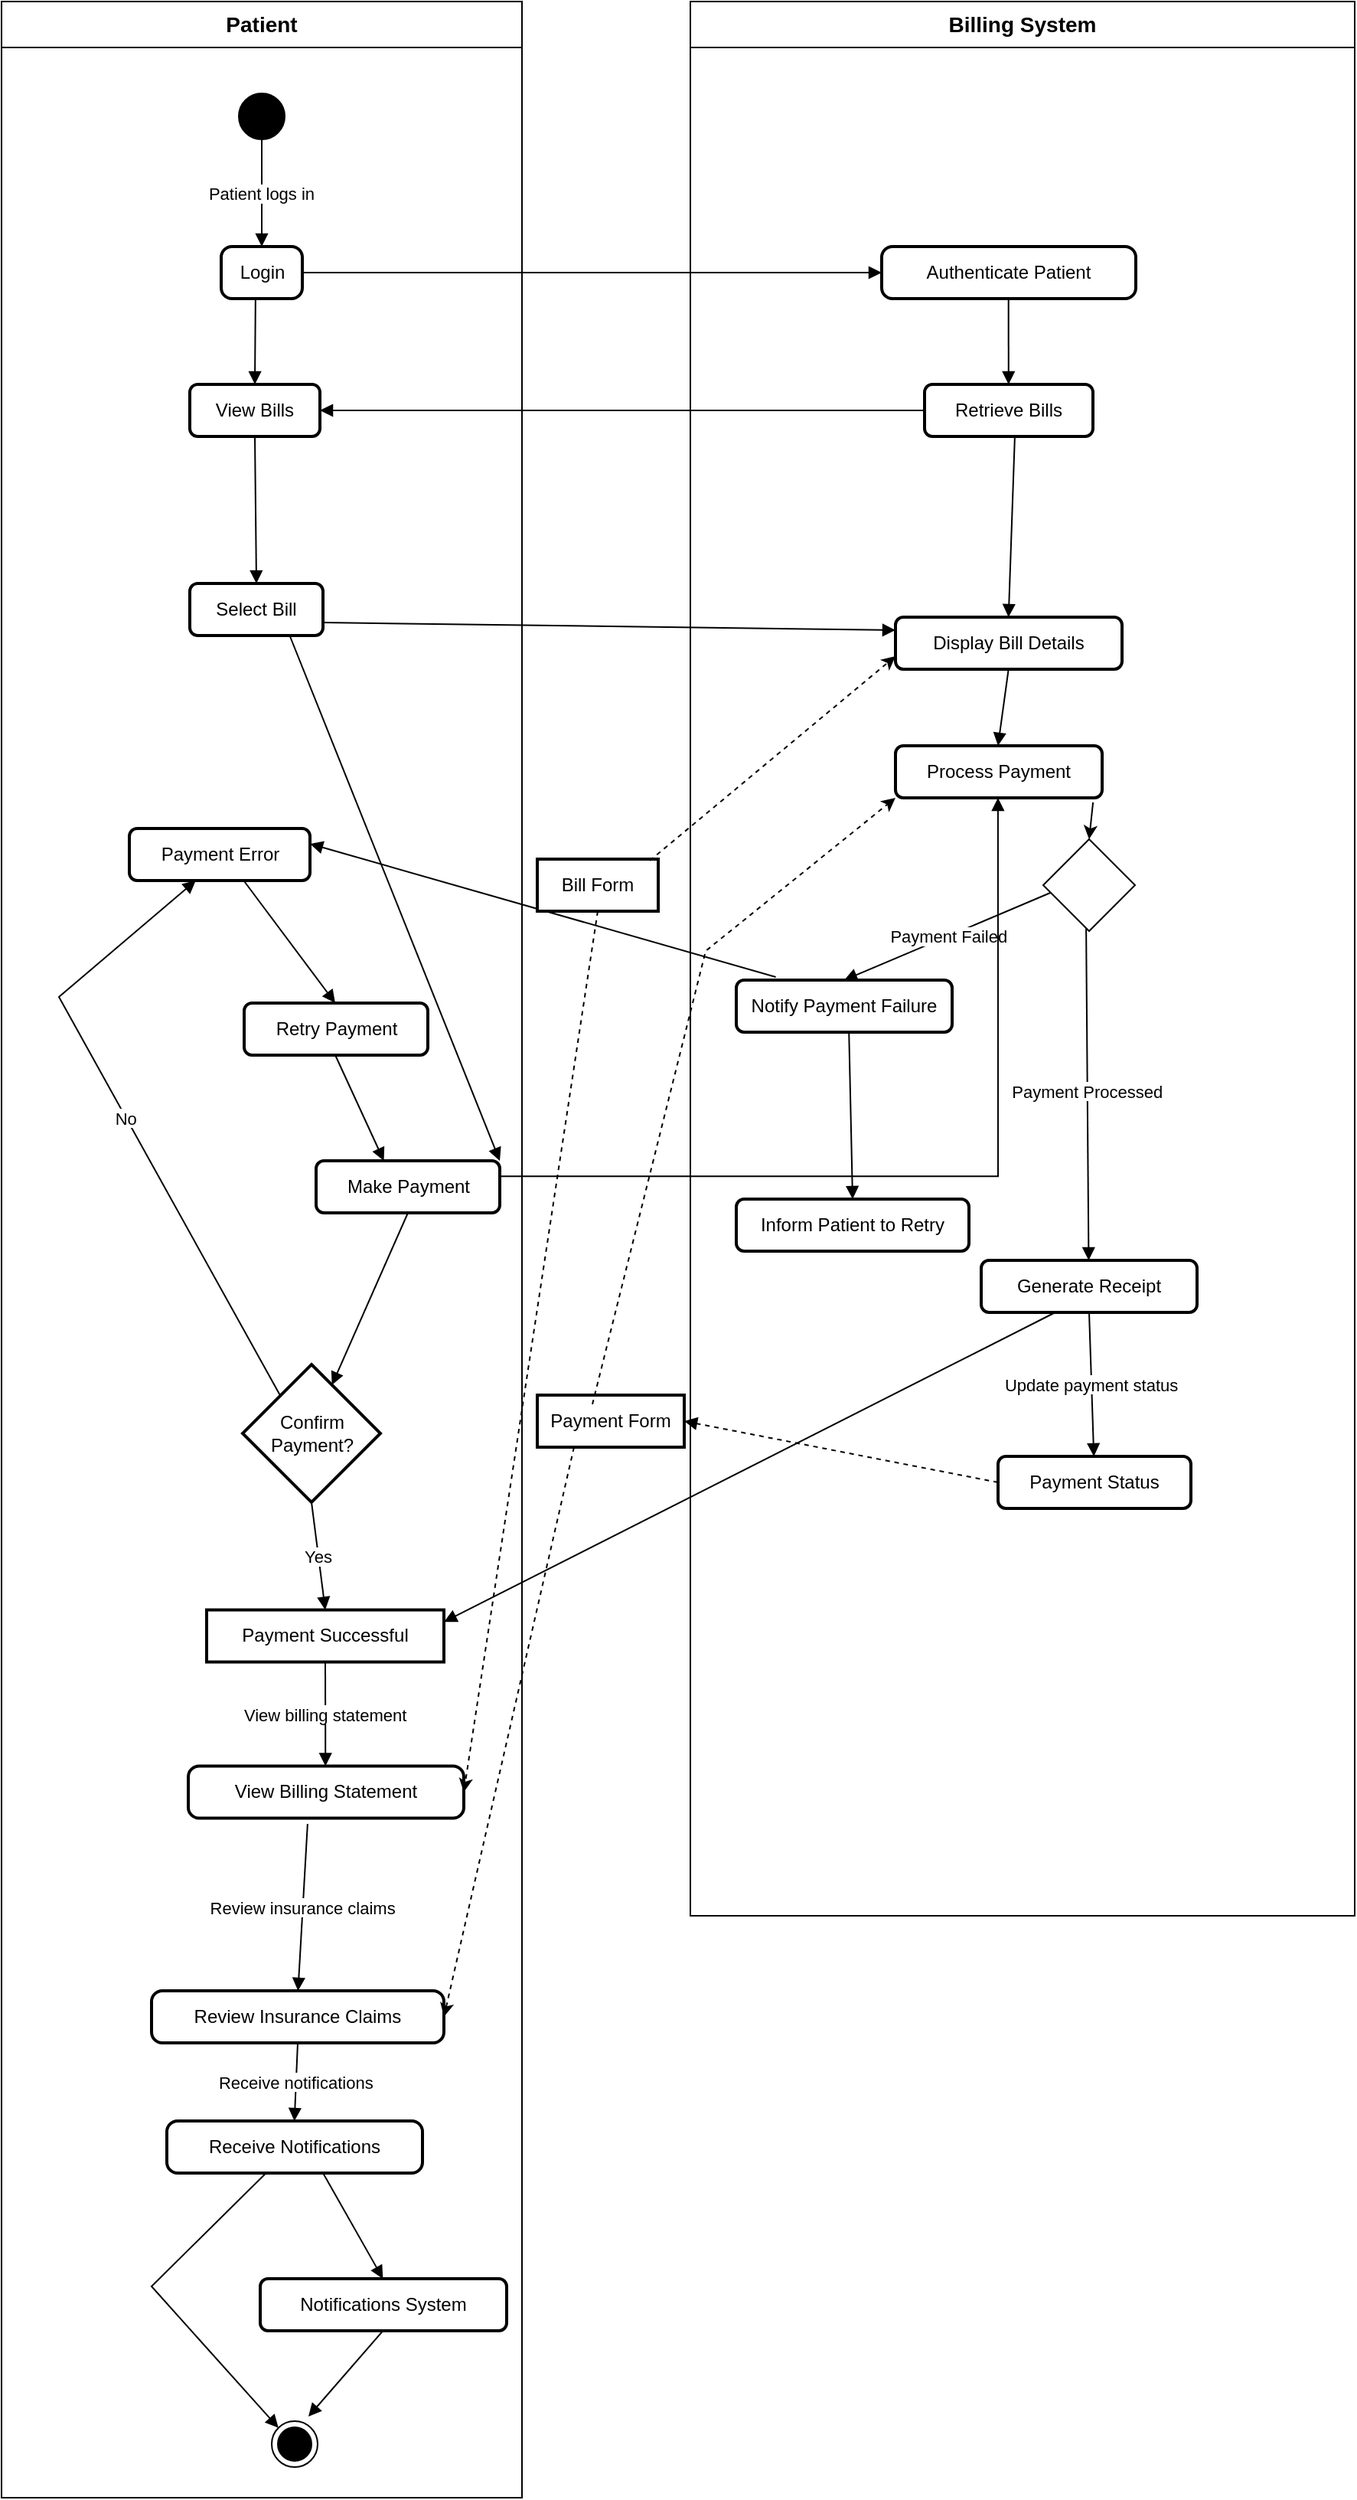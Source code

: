 <mxfile version="22.1.11" type="device">
  <diagram name="第 1 页" id="9tUkcY7QYSIxVsqNPHyZ">
    <mxGraphModel dx="3088" dy="1915" grid="1" gridSize="10" guides="1" tooltips="1" connect="1" arrows="1" fold="1" page="1" pageScale="1" pageWidth="827" pageHeight="1169" math="0" shadow="0">
      <root>
        <mxCell id="0" />
        <mxCell id="1" parent="0" />
        <mxCell id="L3Q9w8ff7Nn1j28YqtRG-43" value="&lt;font style=&quot;font-size: 14px;&quot;&gt;Patient&lt;/font&gt;" style="swimlane;fontStyle=1;align=center;verticalAlign=top;childLayout=stackLayout;horizontal=1;startSize=30;horizontalStack=0;resizeParent=1;resizeParentMax=0;resizeLast=0;collapsible=0;marginBottom=0;html=1;whiteSpace=wrap;" parent="1" vertex="1">
          <mxGeometry x="-1190" y="-910" width="340" height="1630" as="geometry" />
        </mxCell>
        <mxCell id="L3Q9w8ff7Nn1j28YqtRG-44" value="&lt;span style=&quot;font-size: 14px;&quot;&gt;Billing System&lt;/span&gt;" style="swimlane;fontStyle=1;align=center;verticalAlign=top;childLayout=stackLayout;horizontal=1;startSize=30;horizontalStack=0;resizeParent=1;resizeParentMax=0;resizeLast=0;collapsible=0;marginBottom=0;html=1;whiteSpace=wrap;" parent="1" vertex="1">
          <mxGeometry x="-740" y="-910" width="434" height="1250" as="geometry" />
        </mxCell>
        <mxCell id="dSZwk_qAHh2OTDDEfBdo-151" value="Retrieve Bills" style="whiteSpace=wrap;strokeWidth=2;rounded=1;" vertex="1" parent="1">
          <mxGeometry x="-587" y="-660" width="110" height="34" as="geometry" />
        </mxCell>
        <mxCell id="dSZwk_qAHh2OTDDEfBdo-152" value="Authenticate Patient" style="rounded=1;absoluteArcSize=1;arcSize=14;whiteSpace=wrap;strokeWidth=2;" vertex="1" parent="1">
          <mxGeometry x="-615" y="-750" width="166" height="34" as="geometry" />
        </mxCell>
        <mxCell id="dSZwk_qAHh2OTDDEfBdo-153" value="Display Bill Details" style="whiteSpace=wrap;strokeWidth=2;rounded=1;" vertex="1" parent="1">
          <mxGeometry x="-606" y="-508" width="148" height="34" as="geometry" />
        </mxCell>
        <mxCell id="dSZwk_qAHh2OTDDEfBdo-154" value="Process Payment" style="whiteSpace=wrap;strokeWidth=2;rounded=1;" vertex="1" parent="1">
          <mxGeometry x="-606" y="-424" width="135" height="34" as="geometry" />
        </mxCell>
        <mxCell id="dSZwk_qAHh2OTDDEfBdo-155" value="Generate Receipt" style="whiteSpace=wrap;strokeWidth=2;rounded=1;" vertex="1" parent="1">
          <mxGeometry x="-550" y="-88" width="141" height="34" as="geometry" />
        </mxCell>
        <mxCell id="dSZwk_qAHh2OTDDEfBdo-156" value="Notify Payment Failure" style="whiteSpace=wrap;strokeWidth=2;rounded=1;" vertex="1" parent="1">
          <mxGeometry x="-710" y="-271" width="141" height="34" as="geometry" />
        </mxCell>
        <mxCell id="dSZwk_qAHh2OTDDEfBdo-158" value="Inform Patient to Retry" style="whiteSpace=wrap;strokeWidth=2;rounded=1;" vertex="1" parent="1">
          <mxGeometry x="-710" y="-128" width="152" height="34" as="geometry" />
        </mxCell>
        <mxCell id="dSZwk_qAHh2OTDDEfBdo-160" value="View Bills" style="whiteSpace=wrap;strokeWidth=2;rounded=1;" vertex="1" parent="1">
          <mxGeometry x="-1067" y="-660" width="85" height="34" as="geometry" />
        </mxCell>
        <mxCell id="dSZwk_qAHh2OTDDEfBdo-161" value="Login" style="rounded=1;absoluteArcSize=1;arcSize=14;whiteSpace=wrap;strokeWidth=2;" vertex="1" parent="1">
          <mxGeometry x="-1046.5" y="-750" width="53" height="34" as="geometry" />
        </mxCell>
        <mxCell id="dSZwk_qAHh2OTDDEfBdo-162" value="Select Bill" style="whiteSpace=wrap;strokeWidth=2;rounded=1;" vertex="1" parent="1">
          <mxGeometry x="-1067" y="-530" width="87" height="34" as="geometry" />
        </mxCell>
        <mxCell id="dSZwk_qAHh2OTDDEfBdo-163" value="Make Payment" style="whiteSpace=wrap;strokeWidth=2;rounded=1;" vertex="1" parent="1">
          <mxGeometry x="-984.5" y="-153" width="120" height="34" as="geometry" />
        </mxCell>
        <mxCell id="dSZwk_qAHh2OTDDEfBdo-164" value="Confirm Payment?" style="rhombus;strokeWidth=2;whiteSpace=wrap;" vertex="1" parent="1">
          <mxGeometry x="-1032.5" y="-20" width="90" height="90" as="geometry" />
        </mxCell>
        <mxCell id="dSZwk_qAHh2OTDDEfBdo-165" value="Payment Successful" style="whiteSpace=wrap;strokeWidth=2;" vertex="1" parent="1">
          <mxGeometry x="-1056" y="140.27" width="155" height="34" as="geometry" />
        </mxCell>
        <mxCell id="dSZwk_qAHh2OTDDEfBdo-169" value="Payment Error" style="whiteSpace=wrap;strokeWidth=2;rounded=1;" vertex="1" parent="1">
          <mxGeometry x="-1106.5" y="-370" width="118" height="34" as="geometry" />
        </mxCell>
        <mxCell id="dSZwk_qAHh2OTDDEfBdo-170" value="Retry Payment" style="whiteSpace=wrap;strokeWidth=2;rounded=1;" vertex="1" parent="1">
          <mxGeometry x="-1031.5" y="-256" width="120" height="34" as="geometry" />
        </mxCell>
        <mxCell id="dSZwk_qAHh2OTDDEfBdo-171" value="" style="startArrow=none;endArrow=block;exitX=0.423;exitY=1;entryX=0.5;entryY=0;rounded=0;" edge="1" parent="1" source="dSZwk_qAHh2OTDDEfBdo-161" target="dSZwk_qAHh2OTDDEfBdo-160">
          <mxGeometry relative="1" as="geometry" />
        </mxCell>
        <mxCell id="dSZwk_qAHh2OTDDEfBdo-172" value="" style="curved=1;startArrow=none;endArrow=block;exitX=0.5;exitY=1;entryX=0.5;entryY=0;rounded=0;" edge="1" parent="1" source="dSZwk_qAHh2OTDDEfBdo-160" target="dSZwk_qAHh2OTDDEfBdo-162">
          <mxGeometry relative="1" as="geometry">
            <Array as="points" />
          </mxGeometry>
        </mxCell>
        <mxCell id="dSZwk_qAHh2OTDDEfBdo-173" value="" style="startArrow=none;endArrow=block;exitX=0.75;exitY=1;entryX=1;entryY=0;rounded=0;entryDx=0;entryDy=0;exitDx=0;exitDy=0;" edge="1" parent="1" source="dSZwk_qAHh2OTDDEfBdo-162" target="dSZwk_qAHh2OTDDEfBdo-163">
          <mxGeometry relative="1" as="geometry" />
        </mxCell>
        <mxCell id="dSZwk_qAHh2OTDDEfBdo-174" value="" style="startArrow=none;endArrow=block;exitX=0.5;exitY=1;entryX=0.711;entryY=0;rounded=0;" edge="1" parent="1" source="dSZwk_qAHh2OTDDEfBdo-163" target="dSZwk_qAHh2OTDDEfBdo-164">
          <mxGeometry relative="1" as="geometry" />
        </mxCell>
        <mxCell id="dSZwk_qAHh2OTDDEfBdo-175" value="Yes" style="curved=1;startArrow=none;endArrow=block;exitX=0.5;exitY=1;entryX=0.5;entryY=0.008;rounded=0;exitDx=0;exitDy=0;" edge="1" parent="1" source="dSZwk_qAHh2OTDDEfBdo-164" target="dSZwk_qAHh2OTDDEfBdo-165">
          <mxGeometry relative="1" as="geometry">
            <Array as="points" />
            <mxPoint x="-967.231" y="10.001" as="sourcePoint" />
          </mxGeometry>
        </mxCell>
        <mxCell id="dSZwk_qAHh2OTDDEfBdo-179" value="No" style="startArrow=none;endArrow=block;exitX=0.086;exitY=0;entryX=0.368;entryY=1;rounded=0;" edge="1" parent="1" source="dSZwk_qAHh2OTDDEfBdo-164" target="dSZwk_qAHh2OTDDEfBdo-169">
          <mxGeometry relative="1" as="geometry">
            <Array as="points">
              <mxPoint x="-1152.5" y="-260" />
            </Array>
          </mxGeometry>
        </mxCell>
        <mxCell id="dSZwk_qAHh2OTDDEfBdo-180" value="" style="startArrow=none;endArrow=block;exitX=0.633;exitY=1;entryX=0.496;entryY=0;rounded=0;" edge="1" parent="1" source="dSZwk_qAHh2OTDDEfBdo-169" target="dSZwk_qAHh2OTDDEfBdo-170">
          <mxGeometry relative="1" as="geometry" />
        </mxCell>
        <mxCell id="dSZwk_qAHh2OTDDEfBdo-181" value="" style="startArrow=none;endArrow=block;exitX=0.496;exitY=1;entryX=0.369;entryY=0;rounded=0;" edge="1" parent="1" source="dSZwk_qAHh2OTDDEfBdo-170" target="dSZwk_qAHh2OTDDEfBdo-163">
          <mxGeometry relative="1" as="geometry" />
        </mxCell>
        <mxCell id="dSZwk_qAHh2OTDDEfBdo-182" value="" style="curved=1;startArrow=none;endArrow=block;exitX=0.499;exitY=1;entryX=0.499;entryY=0;rounded=0;" edge="1" parent="1" source="dSZwk_qAHh2OTDDEfBdo-152" target="dSZwk_qAHh2OTDDEfBdo-151">
          <mxGeometry relative="1" as="geometry">
            <Array as="points" />
          </mxGeometry>
        </mxCell>
        <mxCell id="dSZwk_qAHh2OTDDEfBdo-183" value="" style="startArrow=none;endArrow=block;exitX=0.536;exitY=1;entryX=0.499;entryY=0;rounded=0;" edge="1" parent="1" source="dSZwk_qAHh2OTDDEfBdo-151" target="dSZwk_qAHh2OTDDEfBdo-153">
          <mxGeometry relative="1" as="geometry" />
        </mxCell>
        <mxCell id="dSZwk_qAHh2OTDDEfBdo-184" value="" style="curved=1;startArrow=none;endArrow=block;exitX=0.499;exitY=1;entryX=0.496;entryY=0;rounded=0;" edge="1" parent="1" source="dSZwk_qAHh2OTDDEfBdo-153" target="dSZwk_qAHh2OTDDEfBdo-154">
          <mxGeometry relative="1" as="geometry">
            <Array as="points" />
          </mxGeometry>
        </mxCell>
        <mxCell id="dSZwk_qAHh2OTDDEfBdo-185" value="Payment Processed" style="startArrow=none;endArrow=block;exitX=0.467;exitY=0.9;entryX=0.498;entryY=0.004;rounded=0;exitDx=0;exitDy=0;exitPerimeter=0;" edge="1" parent="1" source="dSZwk_qAHh2OTDDEfBdo-290" target="dSZwk_qAHh2OTDDEfBdo-155">
          <mxGeometry relative="1" as="geometry" />
        </mxCell>
        <mxCell id="dSZwk_qAHh2OTDDEfBdo-186" value="Payment Failed" style="startArrow=none;endArrow=block;exitX=0.117;exitY=0.567;entryX=0.5;entryY=0;rounded=0;exitDx=0;exitDy=0;exitPerimeter=0;" edge="1" parent="1" source="dSZwk_qAHh2OTDDEfBdo-290" target="dSZwk_qAHh2OTDDEfBdo-156">
          <mxGeometry relative="1" as="geometry" />
        </mxCell>
        <mxCell id="dSZwk_qAHh2OTDDEfBdo-188" value="" style="startArrow=none;endArrow=block;exitX=0.522;exitY=1;entryX=0.5;entryY=0;rounded=0;" edge="1" parent="1" source="dSZwk_qAHh2OTDDEfBdo-156" target="dSZwk_qAHh2OTDDEfBdo-158">
          <mxGeometry relative="1" as="geometry" />
        </mxCell>
        <mxCell id="dSZwk_qAHh2OTDDEfBdo-189" value="" style="startArrow=none;endArrow=block;exitX=1;exitY=0.5;entryX=0;entryY=0.5;rounded=0;exitDx=0;exitDy=0;entryDx=0;entryDy=0;" edge="1" parent="1" source="dSZwk_qAHh2OTDDEfBdo-161" target="dSZwk_qAHh2OTDDEfBdo-152">
          <mxGeometry relative="1" as="geometry" />
        </mxCell>
        <mxCell id="dSZwk_qAHh2OTDDEfBdo-190" value="" style="startArrow=none;endArrow=block;exitX=0;exitY=0.5;entryX=1;entryY=0.5;rounded=0;exitDx=0;exitDy=0;entryDx=0;entryDy=0;" edge="1" parent="1" source="dSZwk_qAHh2OTDDEfBdo-151" target="dSZwk_qAHh2OTDDEfBdo-160">
          <mxGeometry relative="1" as="geometry" />
        </mxCell>
        <mxCell id="dSZwk_qAHh2OTDDEfBdo-191" value="" style="startArrow=none;endArrow=block;exitX=1;exitY=0.75;entryX=0;entryY=0.25;rounded=0;entryDx=0;entryDy=0;exitDx=0;exitDy=0;" edge="1" parent="1" source="dSZwk_qAHh2OTDDEfBdo-162" target="dSZwk_qAHh2OTDDEfBdo-153">
          <mxGeometry relative="1" as="geometry" />
        </mxCell>
        <mxCell id="dSZwk_qAHh2OTDDEfBdo-192" value="" style="startArrow=none;endArrow=block;exitX=0.998;exitY=0.298;entryX=0.496;entryY=1;rounded=0;edgeStyle=orthogonalEdgeStyle;" edge="1" parent="1" source="dSZwk_qAHh2OTDDEfBdo-163" target="dSZwk_qAHh2OTDDEfBdo-154">
          <mxGeometry relative="1" as="geometry" />
        </mxCell>
        <mxCell id="dSZwk_qAHh2OTDDEfBdo-193" value="" style="startArrow=none;endArrow=block;exitX=0.342;exitY=1.004;entryX=1.0;entryY=0.231;rounded=0;" edge="1" parent="1" source="dSZwk_qAHh2OTDDEfBdo-155" target="dSZwk_qAHh2OTDDEfBdo-165">
          <mxGeometry relative="1" as="geometry" />
        </mxCell>
        <mxCell id="dSZwk_qAHh2OTDDEfBdo-194" value="" style="startArrow=none;endArrow=block;exitX=0.183;exitY=-0.059;entryX=1.0;entryY=0.295;rounded=0;exitDx=0;exitDy=0;exitPerimeter=0;" edge="1" parent="1" source="dSZwk_qAHh2OTDDEfBdo-156" target="dSZwk_qAHh2OTDDEfBdo-169">
          <mxGeometry relative="1" as="geometry" />
        </mxCell>
        <mxCell id="dSZwk_qAHh2OTDDEfBdo-242" value="View Billing Statement" style="rounded=1;absoluteArcSize=1;arcSize=14;whiteSpace=wrap;strokeWidth=2;" vertex="1" parent="1">
          <mxGeometry x="-1068" y="242.27" width="180" height="34" as="geometry" />
        </mxCell>
        <mxCell id="dSZwk_qAHh2OTDDEfBdo-243" value="Review Insurance Claims" style="rounded=1;absoluteArcSize=1;arcSize=14;whiteSpace=wrap;strokeWidth=2;" vertex="1" parent="1">
          <mxGeometry x="-1092" y="389" width="191" height="34" as="geometry" />
        </mxCell>
        <mxCell id="dSZwk_qAHh2OTDDEfBdo-244" value="Receive Notifications" style="rounded=1;absoluteArcSize=1;arcSize=14;whiteSpace=wrap;strokeWidth=2;" vertex="1" parent="1">
          <mxGeometry x="-1082" y="474" width="167" height="34" as="geometry" />
        </mxCell>
        <mxCell id="dSZwk_qAHh2OTDDEfBdo-253" value="Notifications System" style="whiteSpace=wrap;strokeWidth=2;rounded=1;" vertex="1" parent="1">
          <mxGeometry x="-1021" y="577" width="161" height="34" as="geometry" />
        </mxCell>
        <mxCell id="dSZwk_qAHh2OTDDEfBdo-262" value="View billing statement" style="startArrow=none;endArrow=block;exitX=0.5;exitY=1;entryX=0.498;entryY=0.014;rounded=0;exitDx=0;exitDy=0;" edge="1" parent="1" source="dSZwk_qAHh2OTDDEfBdo-165" target="dSZwk_qAHh2OTDDEfBdo-242">
          <mxGeometry relative="1" as="geometry">
            <mxPoint x="-905.935" y="209.27" as="sourcePoint" />
          </mxGeometry>
        </mxCell>
        <mxCell id="dSZwk_qAHh2OTDDEfBdo-263" value="Review insurance claims" style="startArrow=none;endArrow=block;exitX=0.433;exitY=1.11;entryX=0.501;entryY=0.014;rounded=0;exitDx=0;exitDy=0;exitPerimeter=0;" edge="1" parent="1" source="dSZwk_qAHh2OTDDEfBdo-242" target="dSZwk_qAHh2OTDDEfBdo-243">
          <mxGeometry relative="1" as="geometry">
            <mxPoint x="-912.837" y="320" as="sourcePoint" />
          </mxGeometry>
        </mxCell>
        <mxCell id="dSZwk_qAHh2OTDDEfBdo-264" value="Receive notifications" style="startArrow=none;endArrow=block;exitX=0.5;exitY=1;entryX=0.499;entryY=0.014;rounded=0;exitDx=0;exitDy=0;" edge="1" parent="1" source="dSZwk_qAHh2OTDDEfBdo-243" target="dSZwk_qAHh2OTDDEfBdo-244">
          <mxGeometry relative="1" as="geometry">
            <mxPoint x="-920.414" y="470" as="sourcePoint" />
          </mxGeometry>
        </mxCell>
        <mxCell id="dSZwk_qAHh2OTDDEfBdo-265" value="" style="startArrow=none;endArrow=block;exitX=0.385;exitY=1.014;entryX=0;entryY=0;rounded=0;entryDx=0;entryDy=0;" edge="1" parent="1" source="dSZwk_qAHh2OTDDEfBdo-244" target="dSZwk_qAHh2OTDDEfBdo-302">
          <mxGeometry relative="1" as="geometry">
            <Array as="points">
              <mxPoint x="-1092" y="582" />
            </Array>
            <mxPoint x="-1019" y="663.672" as="targetPoint" />
          </mxGeometry>
        </mxCell>
        <mxCell id="dSZwk_qAHh2OTDDEfBdo-273" value="" style="startArrow=none;endArrow=block;exitX=0.614;exitY=1.014;entryX=0.498;entryY=0.014;rounded=0;" edge="1" parent="1" source="dSZwk_qAHh2OTDDEfBdo-244" target="dSZwk_qAHh2OTDDEfBdo-253">
          <mxGeometry relative="1" as="geometry" />
        </mxCell>
        <mxCell id="dSZwk_qAHh2OTDDEfBdo-281" value="" style="startArrow=none;endArrow=block;exitX=0.498;exitY=1.014;entryX=0.8;entryY=-0.1;rounded=0;entryDx=0;entryDy=0;entryPerimeter=0;" edge="1" parent="1" source="dSZwk_qAHh2OTDDEfBdo-253" target="dSZwk_qAHh2OTDDEfBdo-302">
          <mxGeometry relative="1" as="geometry">
            <mxPoint x="-978" y="663.481" as="targetPoint" />
          </mxGeometry>
        </mxCell>
        <mxCell id="dSZwk_qAHh2OTDDEfBdo-284" value="Patient logs in" style="curved=1;startArrow=none;endArrow=block;exitX=0.5;exitY=1;entryX=0.5;entryY=0;rounded=0;exitDx=0;exitDy=0;entryDx=0;entryDy=0;" edge="1" parent="1" source="dSZwk_qAHh2OTDDEfBdo-285" target="dSZwk_qAHh2OTDDEfBdo-161">
          <mxGeometry relative="1" as="geometry">
            <Array as="points" />
            <mxPoint x="-1020.199" y="-1016" as="sourcePoint" />
            <mxPoint x="-1020.5" y="-947" as="targetPoint" />
          </mxGeometry>
        </mxCell>
        <mxCell id="dSZwk_qAHh2OTDDEfBdo-285" value="" style="ellipse;fillColor=strokeColor;html=1;" vertex="1" parent="1">
          <mxGeometry x="-1035" y="-850" width="30" height="30" as="geometry" />
        </mxCell>
        <mxCell id="dSZwk_qAHh2OTDDEfBdo-286" value="Payment Form" style="whiteSpace=wrap;strokeWidth=2;" vertex="1" parent="1">
          <mxGeometry x="-840" width="96" height="34" as="geometry" />
        </mxCell>
        <mxCell id="dSZwk_qAHh2OTDDEfBdo-290" value="" style="rhombus;whiteSpace=wrap;html=1;" vertex="1" parent="1">
          <mxGeometry x="-509.5" y="-363" width="60" height="60" as="geometry" />
        </mxCell>
        <mxCell id="dSZwk_qAHh2OTDDEfBdo-291" value="" style="endArrow=classic;html=1;rounded=0;exitX=0.956;exitY=1.088;exitDx=0;exitDy=0;exitPerimeter=0;entryX=0.5;entryY=0;entryDx=0;entryDy=0;" edge="1" parent="1" source="dSZwk_qAHh2OTDDEfBdo-154" target="dSZwk_qAHh2OTDDEfBdo-290">
          <mxGeometry width="50" height="50" relative="1" as="geometry">
            <mxPoint x="-400" y="-198" as="sourcePoint" />
            <mxPoint x="-350" y="-248" as="targetPoint" />
          </mxGeometry>
        </mxCell>
        <mxCell id="dSZwk_qAHh2OTDDEfBdo-292" value="Bill Form" style="rounded=0;absoluteArcSize=1;arcSize=14;whiteSpace=wrap;strokeWidth=2;" vertex="1" parent="1">
          <mxGeometry x="-840" y="-350" width="79" height="34" as="geometry" />
        </mxCell>
        <mxCell id="dSZwk_qAHh2OTDDEfBdo-293" value="" style="endArrow=classic;html=1;rounded=0;exitX=0.93;exitY=0.029;exitDx=0;exitDy=0;entryX=0;entryY=0.75;entryDx=0;entryDy=0;dashed=1;exitPerimeter=0;" edge="1" parent="1" source="dSZwk_qAHh2OTDDEfBdo-292" target="dSZwk_qAHh2OTDDEfBdo-153">
          <mxGeometry width="50" height="50" relative="1" as="geometry">
            <mxPoint x="-660" y="-490" as="sourcePoint" />
            <mxPoint x="-610" y="-540" as="targetPoint" />
          </mxGeometry>
        </mxCell>
        <mxCell id="dSZwk_qAHh2OTDDEfBdo-295" value="Payment Status" style="whiteSpace=wrap;strokeWidth=2;rounded=1;" vertex="1" parent="1">
          <mxGeometry x="-539" y="40" width="126" height="34" as="geometry" />
        </mxCell>
        <mxCell id="dSZwk_qAHh2OTDDEfBdo-296" value="Update payment status" style="curved=1;startArrow=none;endArrow=block;exitX=0.5;exitY=1;entryX=0.497;entryY=0.014;rounded=0;exitDx=0;exitDy=0;" edge="1" parent="1" target="dSZwk_qAHh2OTDDEfBdo-295" source="dSZwk_qAHh2OTDDEfBdo-155">
          <mxGeometry relative="1" as="geometry">
            <Array as="points" />
            <mxPoint x="-518" y="62" as="sourcePoint" />
          </mxGeometry>
        </mxCell>
        <mxCell id="dSZwk_qAHh2OTDDEfBdo-297" value="" style="startArrow=none;endArrow=block;entryX=1;entryY=0.5;rounded=0;entryDx=0;entryDy=0;exitX=0;exitY=0.5;exitDx=0;exitDy=0;dashed=1;" edge="1" parent="1" source="dSZwk_qAHh2OTDDEfBdo-295" target="dSZwk_qAHh2OTDDEfBdo-286">
          <mxGeometry relative="1" as="geometry">
            <mxPoint x="-490" y="69" as="sourcePoint" />
            <mxPoint x="-744" y="-11" as="targetPoint" />
          </mxGeometry>
        </mxCell>
        <mxCell id="dSZwk_qAHh2OTDDEfBdo-298" value="" style="endArrow=classic;html=1;rounded=0;entryX=1;entryY=0.5;entryDx=0;entryDy=0;exitX=0.5;exitY=1;exitDx=0;exitDy=0;dashed=1;" edge="1" parent="1" source="dSZwk_qAHh2OTDDEfBdo-292" target="dSZwk_qAHh2OTDDEfBdo-242">
          <mxGeometry width="50" height="50" relative="1" as="geometry">
            <mxPoint x="-810" y="259.27" as="sourcePoint" />
            <mxPoint x="-870" y="370" as="targetPoint" />
          </mxGeometry>
        </mxCell>
        <mxCell id="dSZwk_qAHh2OTDDEfBdo-300" value="" style="endArrow=classic;html=1;rounded=0;entryX=1;entryY=0.5;entryDx=0;entryDy=0;exitX=0.25;exitY=1;exitDx=0;exitDy=0;dashed=1;" edge="1" parent="1" source="dSZwk_qAHh2OTDDEfBdo-286" target="dSZwk_qAHh2OTDDEfBdo-243">
          <mxGeometry width="50" height="50" relative="1" as="geometry">
            <mxPoint x="-850" y="390" as="sourcePoint" />
            <mxPoint x="-800" y="340" as="targetPoint" />
          </mxGeometry>
        </mxCell>
        <mxCell id="dSZwk_qAHh2OTDDEfBdo-301" value="" style="endArrow=classic;html=1;rounded=0;exitX=0.375;exitY=0.176;exitDx=0;exitDy=0;exitPerimeter=0;entryX=0;entryY=1;entryDx=0;entryDy=0;dashed=1;" edge="1" parent="1" source="dSZwk_qAHh2OTDDEfBdo-286" target="dSZwk_qAHh2OTDDEfBdo-154">
          <mxGeometry width="50" height="50" relative="1" as="geometry">
            <mxPoint x="-790" y="-20" as="sourcePoint" />
            <mxPoint x="-740" y="-70" as="targetPoint" />
            <Array as="points">
              <mxPoint x="-730" y="-290" />
            </Array>
          </mxGeometry>
        </mxCell>
        <mxCell id="dSZwk_qAHh2OTDDEfBdo-302" value="" style="ellipse;html=1;shape=endState;fillColor=strokeColor;" vertex="1" parent="1">
          <mxGeometry x="-1013.5" y="670" width="30" height="30" as="geometry" />
        </mxCell>
      </root>
    </mxGraphModel>
  </diagram>
</mxfile>
